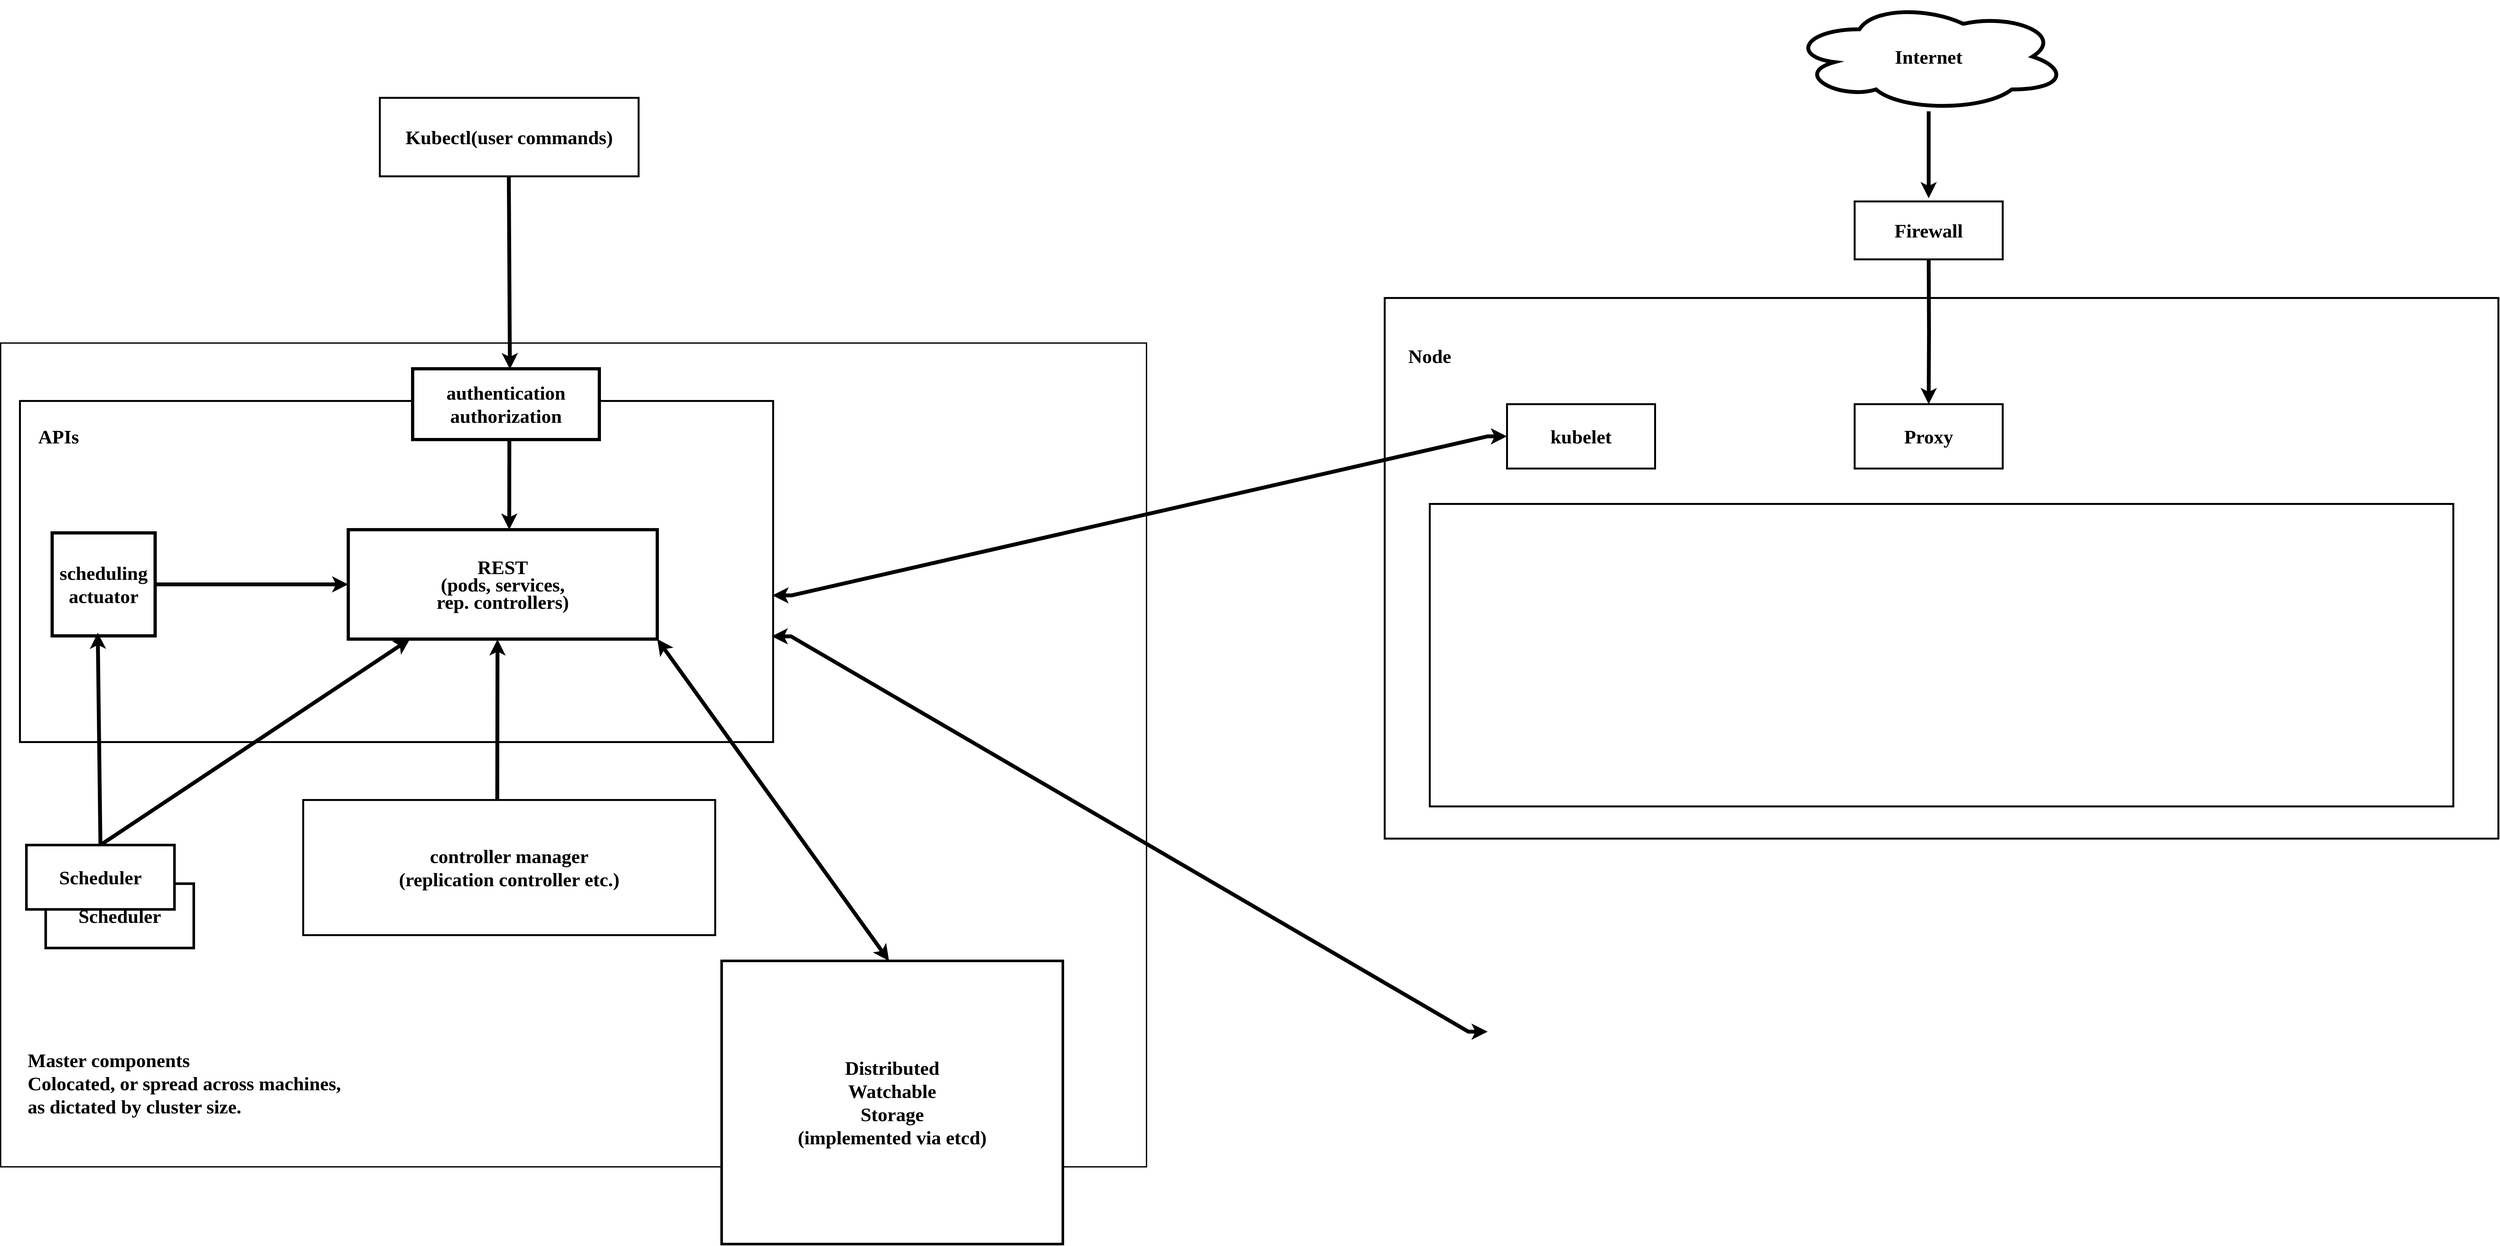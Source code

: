 <mxfile version="24.7.13">
  <diagram name="第 1 页" id="LvspWGDVvsqheb7RMKRR">
    <mxGraphModel dx="4706" dy="2423" grid="1" gridSize="10" guides="1" tooltips="1" connect="1" arrows="1" fold="1" page="1" pageScale="1" pageWidth="4000" pageHeight="2239" math="0" shadow="0">
      <root>
        <mxCell id="0" />
        <mxCell id="1" parent="0" />
        <mxCell id="ktVLUo-EPOUu5IFAiA05-36" value="" style="rounded=0;whiteSpace=wrap;html=1;movable=0;resizable=0;rotatable=0;deletable=0;editable=0;locked=1;connectable=0;strokeWidth=3;" vertex="1" parent="1">
          <mxGeometry x="2180" y="510" width="1730" height="840" as="geometry" />
        </mxCell>
        <mxCell id="ktVLUo-EPOUu5IFAiA05-21" value="" style="rounded=0;whiteSpace=wrap;html=1;strokeColor=#000000;strokeWidth=2;" vertex="1" parent="1">
          <mxGeometry x="30" y="580" width="1780" height="1280" as="geometry" />
        </mxCell>
        <mxCell id="ktVLUo-EPOUu5IFAiA05-16" value="&lt;font style=&quot;font-size: 30px;&quot; face=&quot;Comic Sans MS&quot;&gt;&lt;b&gt;Scheduler&lt;/b&gt;&lt;/font&gt;" style="rounded=0;whiteSpace=wrap;html=1;strokeWidth=4;" vertex="1" parent="1">
          <mxGeometry x="100" y="1420" width="230" height="100" as="geometry" />
        </mxCell>
        <mxCell id="ktVLUo-EPOUu5IFAiA05-4" value="" style="rounded=0;whiteSpace=wrap;html=1;strokeWidth=3;" vertex="1" parent="1">
          <mxGeometry x="60" y="670" width="1170" height="530" as="geometry" />
        </mxCell>
        <mxCell id="ktVLUo-EPOUu5IFAiA05-15" value="" style="endArrow=classic;html=1;rounded=0;strokeWidth=6;curved=0;endSize=6;exitX=0.5;exitY=0;exitDx=0;exitDy=0;entryX=0.2;entryY=0.998;entryDx=0;entryDy=0;entryPerimeter=0;" edge="1" parent="1" source="ktVLUo-EPOUu5IFAiA05-14" target="ktVLUo-EPOUu5IFAiA05-9">
          <mxGeometry width="50" height="50" relative="1" as="geometry">
            <mxPoint x="604.58" y="1265" as="sourcePoint" />
            <mxPoint x="560" y="1040" as="targetPoint" />
          </mxGeometry>
        </mxCell>
        <mxCell id="ktVLUo-EPOUu5IFAiA05-5" value="&lt;div style=&quot;font-size: 30px;&quot;&gt;&lt;font style=&quot;font-size: 30px;&quot; face=&quot;Comic Sans MS&quot;&gt;&lt;b&gt;authentication&lt;/b&gt;&lt;/font&gt;&lt;/div&gt;&lt;div style=&quot;font-size: 30px;&quot;&gt;&lt;font style=&quot;font-size: 30px;&quot; face=&quot;Comic Sans MS&quot;&gt;&lt;b&gt;authorization&lt;/b&gt;&lt;/font&gt;&lt;/div&gt;" style="rounded=0;whiteSpace=wrap;html=1;strokeWidth=5;" vertex="1" parent="1">
          <mxGeometry x="670" y="620" width="290" height="110" as="geometry" />
        </mxCell>
        <mxCell id="ktVLUo-EPOUu5IFAiA05-6" value="&lt;b&gt;&lt;font face=&quot;Comic Sans MS&quot; style=&quot;font-size: 30px;&quot;&gt;APIs&lt;/font&gt;&lt;/b&gt;" style="text;html=1;align=center;verticalAlign=middle;whiteSpace=wrap;rounded=0;" vertex="1" parent="1">
          <mxGeometry x="90" y="710" width="60" height="30" as="geometry" />
        </mxCell>
        <mxCell id="ktVLUo-EPOUu5IFAiA05-7" value="" style="group;strokeColor=default;strokeWidth=5;" vertex="1" connectable="0" parent="1">
          <mxGeometry x="620" y="200" width="400" height="120" as="geometry" />
        </mxCell>
        <mxCell id="ktVLUo-EPOUu5IFAiA05-1" value="&lt;font face=&quot;Comic Sans MS&quot; style=&quot;font-size: 30px;&quot;&gt;&lt;b&gt;Kubectl(user commands)&lt;/b&gt;&lt;/font&gt;" style="rounded=0;whiteSpace=wrap;html=1;" vertex="1" parent="ktVLUo-EPOUu5IFAiA05-7">
          <mxGeometry width="400" height="120.0" as="geometry" />
        </mxCell>
        <mxCell id="ktVLUo-EPOUu5IFAiA05-2" value="" style="endArrow=classic;html=1;rounded=0;strokeWidth=6;exitX=0.4;exitY=1.015;exitDx=0;exitDy=0;exitPerimeter=0;entryX=0.521;entryY=0.006;entryDx=0;entryDy=0;entryPerimeter=0;" edge="1" parent="ktVLUo-EPOUu5IFAiA05-7" target="ktVLUo-EPOUu5IFAiA05-5">
          <mxGeometry width="50" height="50" relative="1" as="geometry">
            <mxPoint x="199.41" y="120.0" as="sourcePoint" />
            <mxPoint x="210" y="573.333" as="targetPoint" />
          </mxGeometry>
        </mxCell>
        <mxCell id="ktVLUo-EPOUu5IFAiA05-8" value="" style="endArrow=classic;html=1;rounded=0;strokeWidth=6;exitX=0.518;exitY=1.001;exitDx=0;exitDy=0;exitPerimeter=0;entryX=0.521;entryY=0;entryDx=0;entryDy=0;entryPerimeter=0;" edge="1" parent="1" source="ktVLUo-EPOUu5IFAiA05-5" target="ktVLUo-EPOUu5IFAiA05-9">
          <mxGeometry width="50" height="50" relative="1" as="geometry">
            <mxPoint x="820.23" y="735" as="sourcePoint" />
            <mxPoint x="819.38" y="815" as="targetPoint" />
          </mxGeometry>
        </mxCell>
        <mxCell id="ktVLUo-EPOUu5IFAiA05-9" value="&lt;div style=&quot;font-size: 30px; line-height: 90%;&quot;&gt;&lt;font face=&quot;Comic Sans MS&quot; style=&quot;font-size: 30px;&quot;&gt;&lt;b&gt;REST&lt;/b&gt;&lt;/font&gt;&lt;/div&gt;&lt;div style=&quot;font-size: 30px; line-height: 90%;&quot;&gt;&lt;font face=&quot;Comic Sans MS&quot; style=&quot;font-size: 30px;&quot;&gt;&lt;b&gt;(pods, services,&lt;/b&gt;&lt;/font&gt;&lt;/div&gt;&lt;div style=&quot;font-size: 30px; line-height: 90%;&quot;&gt;&lt;font face=&quot;Comic Sans MS&quot; style=&quot;font-size: 30px;&quot;&gt;&lt;b&gt;rep. controllers)&lt;/b&gt;&lt;/font&gt;&lt;/div&gt;" style="rounded=0;whiteSpace=wrap;html=1;strokeWidth=5;" vertex="1" parent="1">
          <mxGeometry x="570" y="870" width="480" height="170" as="geometry" />
        </mxCell>
        <mxCell id="ktVLUo-EPOUu5IFAiA05-10" value="&lt;div style=&quot;font-size: 30px;&quot;&gt;&lt;font face=&quot;Comic Sans MS&quot; style=&quot;font-size: 30px;&quot;&gt;&lt;b&gt;scheduling&lt;/b&gt;&lt;/font&gt;&lt;/div&gt;&lt;div style=&quot;font-size: 30px;&quot;&gt;&lt;font face=&quot;Comic Sans MS&quot; style=&quot;font-size: 30px;&quot;&gt;&lt;b&gt;actuator&lt;/b&gt;&lt;/font&gt;&lt;/div&gt;" style="rounded=0;whiteSpace=wrap;html=1;strokeWidth=5;" vertex="1" parent="1">
          <mxGeometry x="110" y="875" width="160" height="160" as="geometry" />
        </mxCell>
        <mxCell id="ktVLUo-EPOUu5IFAiA05-11" value="" style="endArrow=classic;html=1;rounded=0;strokeWidth=6;exitX=1;exitY=0.5;exitDx=0;exitDy=0;entryX=0;entryY=0.5;entryDx=0;entryDy=0;" edge="1" parent="1" source="ktVLUo-EPOUu5IFAiA05-10" target="ktVLUo-EPOUu5IFAiA05-9">
          <mxGeometry width="50" height="50" relative="1" as="geometry">
            <mxPoint x="310.85" y="860" as="sourcePoint" />
            <mxPoint x="310" y="940" as="targetPoint" />
          </mxGeometry>
        </mxCell>
        <mxCell id="ktVLUo-EPOUu5IFAiA05-13" value="" style="endArrow=classic;html=1;rounded=0;strokeWidth=6;curved=0;endSize=6;exitX=0.5;exitY=0;exitDx=0;exitDy=0;" edge="1" parent="1" source="ktVLUo-EPOUu5IFAiA05-14">
          <mxGeometry width="50" height="50" relative="1" as="geometry">
            <mxPoint x="180" y="1260" as="sourcePoint" />
            <mxPoint x="180.85" y="1030" as="targetPoint" />
          </mxGeometry>
        </mxCell>
        <mxCell id="ktVLUo-EPOUu5IFAiA05-14" value="&lt;font style=&quot;font-size: 30px;&quot; face=&quot;Comic Sans MS&quot;&gt;&lt;b&gt;Scheduler&lt;/b&gt;&lt;/font&gt;" style="rounded=0;whiteSpace=wrap;html=1;strokeWidth=4;" vertex="1" parent="1">
          <mxGeometry x="70" y="1360" width="230" height="100" as="geometry" />
        </mxCell>
        <mxCell id="ktVLUo-EPOUu5IFAiA05-17" value="&lt;div style=&quot;font-size: 30px;&quot;&gt;&lt;font style=&quot;font-size: 30px;&quot; face=&quot;Comic Sans MS&quot;&gt;&lt;b style=&quot;font-size: 30px;&quot;&gt;controller manager&lt;/b&gt;&lt;/font&gt;&lt;/div&gt;&lt;div style=&quot;font-size: 30px;&quot;&gt;&lt;font style=&quot;font-size: 30px;&quot; face=&quot;Comic Sans MS&quot;&gt;&lt;b style=&quot;font-size: 30px;&quot;&gt;(replication controller etc.)&lt;/b&gt;&lt;/font&gt;&lt;/div&gt;" style="rounded=0;whiteSpace=wrap;html=1;fontSize=30;strokeWidth=3;" vertex="1" parent="1">
          <mxGeometry x="500" y="1290" width="640" height="210" as="geometry" />
        </mxCell>
        <mxCell id="ktVLUo-EPOUu5IFAiA05-19" value="" style="endArrow=classic;html=1;rounded=0;strokeWidth=6;entryX=0.483;entryY=1.002;entryDx=0;entryDy=0;entryPerimeter=0;exitX=0.471;exitY=0.006;exitDx=0;exitDy=0;exitPerimeter=0;" edge="1" parent="1" source="ktVLUo-EPOUu5IFAiA05-17" target="ktVLUo-EPOUu5IFAiA05-9">
          <mxGeometry width="50" height="50" relative="1" as="geometry">
            <mxPoint x="780" y="1290" as="sourcePoint" />
            <mxPoint x="840" y="1140" as="targetPoint" />
          </mxGeometry>
        </mxCell>
        <mxCell id="ktVLUo-EPOUu5IFAiA05-20" value="" style="endArrow=classic;startArrow=classic;html=1;rounded=0;strokeWidth=6;entryX=1;entryY=1;entryDx=0;entryDy=0;" edge="1" parent="1" target="ktVLUo-EPOUu5IFAiA05-9">
          <mxGeometry width="50" height="50" relative="1" as="geometry">
            <mxPoint x="1410" y="1540" as="sourcePoint" />
            <mxPoint x="1460" y="1450" as="targetPoint" />
          </mxGeometry>
        </mxCell>
        <mxCell id="ktVLUo-EPOUu5IFAiA05-22" value="&lt;div style=&quot;font-size: 30px;&quot;&gt;&lt;font face=&quot;Comic Sans MS&quot; style=&quot;font-size: 30px;&quot;&gt;&lt;b&gt;Distributed&lt;/b&gt;&lt;/font&gt;&lt;/div&gt;&lt;div style=&quot;font-size: 30px;&quot;&gt;&lt;font face=&quot;Comic Sans MS&quot; style=&quot;font-size: 30px;&quot;&gt;&lt;b&gt;Watchable&lt;/b&gt;&lt;/font&gt;&lt;/div&gt;&lt;div style=&quot;font-size: 30px;&quot;&gt;&lt;font face=&quot;Comic Sans MS&quot; style=&quot;font-size: 30px;&quot;&gt;&lt;b&gt;Storage&lt;/b&gt;&lt;/font&gt;&lt;/div&gt;&lt;div style=&quot;font-size: 30px;&quot;&gt;&lt;font face=&quot;Comic Sans MS&quot; style=&quot;font-size: 30px;&quot;&gt;&lt;b&gt;(implemented via etcd)&lt;/b&gt;&lt;/font&gt;&lt;/div&gt;" style="rounded=0;whiteSpace=wrap;html=1;strokeWidth=4;" vertex="1" parent="1">
          <mxGeometry x="1150" y="1540" width="530" height="440" as="geometry" />
        </mxCell>
        <mxCell id="ktVLUo-EPOUu5IFAiA05-23" value="&lt;div style=&quot;font-size: 30px;&quot;&gt;&lt;b style=&quot;&quot;&gt;&lt;font face=&quot;Comic Sans MS&quot; style=&quot;font-size: 30px;&quot;&gt;Master components&lt;/font&gt;&lt;/b&gt;&lt;/div&gt;&lt;div style=&quot;font-size: 30px;&quot;&gt;&lt;b&gt;&lt;font face=&quot;Comic Sans MS&quot; style=&quot;font-size: 30px;&quot;&gt;Colocated, or spread across machines,&lt;/font&gt;&lt;/b&gt;&lt;/div&gt;&lt;div style=&quot;font-size: 30px;&quot;&gt;&lt;b style=&quot;&quot;&gt;&lt;font face=&quot;Comic Sans MS&quot; style=&quot;font-size: 30px;&quot;&gt;as dictated by cluster size.&lt;/font&gt;&lt;/b&gt;&lt;/div&gt;" style="text;html=1;align=left;verticalAlign=middle;whiteSpace=wrap;rounded=0;" vertex="1" parent="1">
          <mxGeometry x="70" y="1610" width="910" height="240" as="geometry" />
        </mxCell>
        <mxCell id="ktVLUo-EPOUu5IFAiA05-30" value="" style="endArrow=classic;startArrow=classic;html=1;rounded=0;edgeStyle=entityRelationEdgeStyle;strokeWidth=6;exitX=0.999;exitY=0.57;exitDx=0;exitDy=0;exitPerimeter=0;entryX=0;entryY=0.5;entryDx=0;entryDy=0;" edge="1" parent="1" source="ktVLUo-EPOUu5IFAiA05-4" target="ktVLUo-EPOUu5IFAiA05-39">
          <mxGeometry width="50" height="50" relative="1" as="geometry">
            <mxPoint x="2310" y="590" as="sourcePoint" />
            <mxPoint x="2370" y="720" as="targetPoint" />
            <Array as="points">
              <mxPoint x="2180" y="940" />
            </Array>
          </mxGeometry>
        </mxCell>
        <mxCell id="ktVLUo-EPOUu5IFAiA05-31" value="" style="endArrow=classic;startArrow=classic;html=1;rounded=0;edgeStyle=entityRelationEdgeStyle;strokeWidth=6;exitX=0.998;exitY=0.69;exitDx=0;exitDy=0;exitPerimeter=0;" edge="1" parent="1" source="ktVLUo-EPOUu5IFAiA05-4">
          <mxGeometry width="50" height="50" relative="1" as="geometry">
            <mxPoint x="1230" y="1035.0" as="sourcePoint" />
            <mxPoint x="2340" y="1650" as="targetPoint" />
            <Array as="points">
              <mxPoint x="1228.83" y="1003.12" />
            </Array>
          </mxGeometry>
        </mxCell>
        <mxCell id="ktVLUo-EPOUu5IFAiA05-34" value="" style="edgeStyle=orthogonalEdgeStyle;rounded=0;orthogonalLoop=1;jettySize=auto;html=1;strokeWidth=6;" edge="1" parent="1" source="ktVLUo-EPOUu5IFAiA05-32">
          <mxGeometry relative="1" as="geometry">
            <mxPoint x="3025.0" y="355" as="targetPoint" />
          </mxGeometry>
        </mxCell>
        <mxCell id="ktVLUo-EPOUu5IFAiA05-32" value="&lt;font face=&quot;Comic Sans MS&quot; style=&quot;font-size: 30px;&quot;&gt;&lt;b&gt;Internet&lt;/b&gt;&lt;/font&gt;" style="ellipse;shape=cloud;whiteSpace=wrap;html=1;strokeWidth=6;" vertex="1" parent="1">
          <mxGeometry x="2810" y="50" width="430" height="170" as="geometry" />
        </mxCell>
        <mxCell id="ktVLUo-EPOUu5IFAiA05-35" value="&lt;font face=&quot;Comic Sans MS&quot; style=&quot;font-size: 30px;&quot;&gt;&lt;b&gt;Firewall&lt;/b&gt;&lt;/font&gt;" style="rounded=0;whiteSpace=wrap;html=1;strokeWidth=3;" vertex="1" parent="1">
          <mxGeometry x="2910" y="360" width="230" height="90" as="geometry" />
        </mxCell>
        <mxCell id="ktVLUo-EPOUu5IFAiA05-38" value="&lt;font style=&quot;font-size: 30px;&quot; face=&quot;Comic Sans MS&quot;&gt;&lt;b&gt;Node&lt;/b&gt;&lt;/font&gt;" style="text;html=1;align=center;verticalAlign=middle;whiteSpace=wrap;rounded=0;" vertex="1" parent="1">
          <mxGeometry x="2220" y="600" width="60" as="geometry" />
        </mxCell>
        <mxCell id="ktVLUo-EPOUu5IFAiA05-39" value="&lt;b&gt;&lt;font style=&quot;font-size: 30px;&quot; face=&quot;Comic Sans MS&quot;&gt;kubelet&lt;/font&gt;&lt;/b&gt;" style="rounded=0;whiteSpace=wrap;html=1;strokeWidth=3;" vertex="1" parent="1">
          <mxGeometry x="2370" y="675" width="230" height="100" as="geometry" />
        </mxCell>
        <mxCell id="ktVLUo-EPOUu5IFAiA05-40" value="&lt;b&gt;&lt;font style=&quot;font-size: 30px;&quot; face=&quot;Comic Sans MS&quot;&gt;Proxy&lt;/font&gt;&lt;/b&gt;" style="rounded=0;whiteSpace=wrap;html=1;strokeWidth=3;" vertex="1" parent="1">
          <mxGeometry x="2910" y="675" width="230" height="100" as="geometry" />
        </mxCell>
        <mxCell id="ktVLUo-EPOUu5IFAiA05-43" value="" style="edgeStyle=orthogonalEdgeStyle;rounded=0;orthogonalLoop=1;jettySize=auto;html=1;strokeWidth=6;exitX=0.523;exitY=0.996;exitDx=0;exitDy=0;exitPerimeter=0;entryX=0.5;entryY=0;entryDx=0;entryDy=0;" edge="1" parent="1" target="ktVLUo-EPOUu5IFAiA05-40">
          <mxGeometry relative="1" as="geometry">
            <mxPoint x="3025.03" y="450" as="sourcePoint" />
            <mxPoint x="3024.74" y="605.36" as="targetPoint" />
          </mxGeometry>
        </mxCell>
        <mxCell id="ktVLUo-EPOUu5IFAiA05-44" value="" style="rounded=0;whiteSpace=wrap;html=1;strokeWidth=3;" vertex="1" parent="1">
          <mxGeometry x="2250" y="830" width="1590" height="470" as="geometry" />
        </mxCell>
      </root>
    </mxGraphModel>
  </diagram>
</mxfile>
